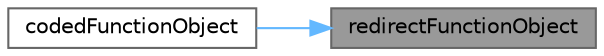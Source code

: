 digraph "redirectFunctionObject"
{
 // LATEX_PDF_SIZE
  bgcolor="transparent";
  edge [fontname=Helvetica,fontsize=10,labelfontname=Helvetica,labelfontsize=10];
  node [fontname=Helvetica,fontsize=10,shape=box,height=0.2,width=0.4];
  rankdir="RL";
  Node1 [id="Node000001",label="redirectFunctionObject",height=0.2,width=0.4,color="gray40", fillcolor="grey60", style="filled", fontcolor="black",tooltip=" "];
  Node1 -> Node2 [id="edge1_Node000001_Node000002",dir="back",color="steelblue1",style="solid",tooltip=" "];
  Node2 [id="Node000002",label="codedFunctionObject",height=0.2,width=0.4,color="grey40", fillcolor="white", style="filled",URL="$classFoam_1_1functionObjects_1_1codedFunctionObject.html#a2b1f67337560d7aaeb206d75499dea5a",tooltip=" "];
}
